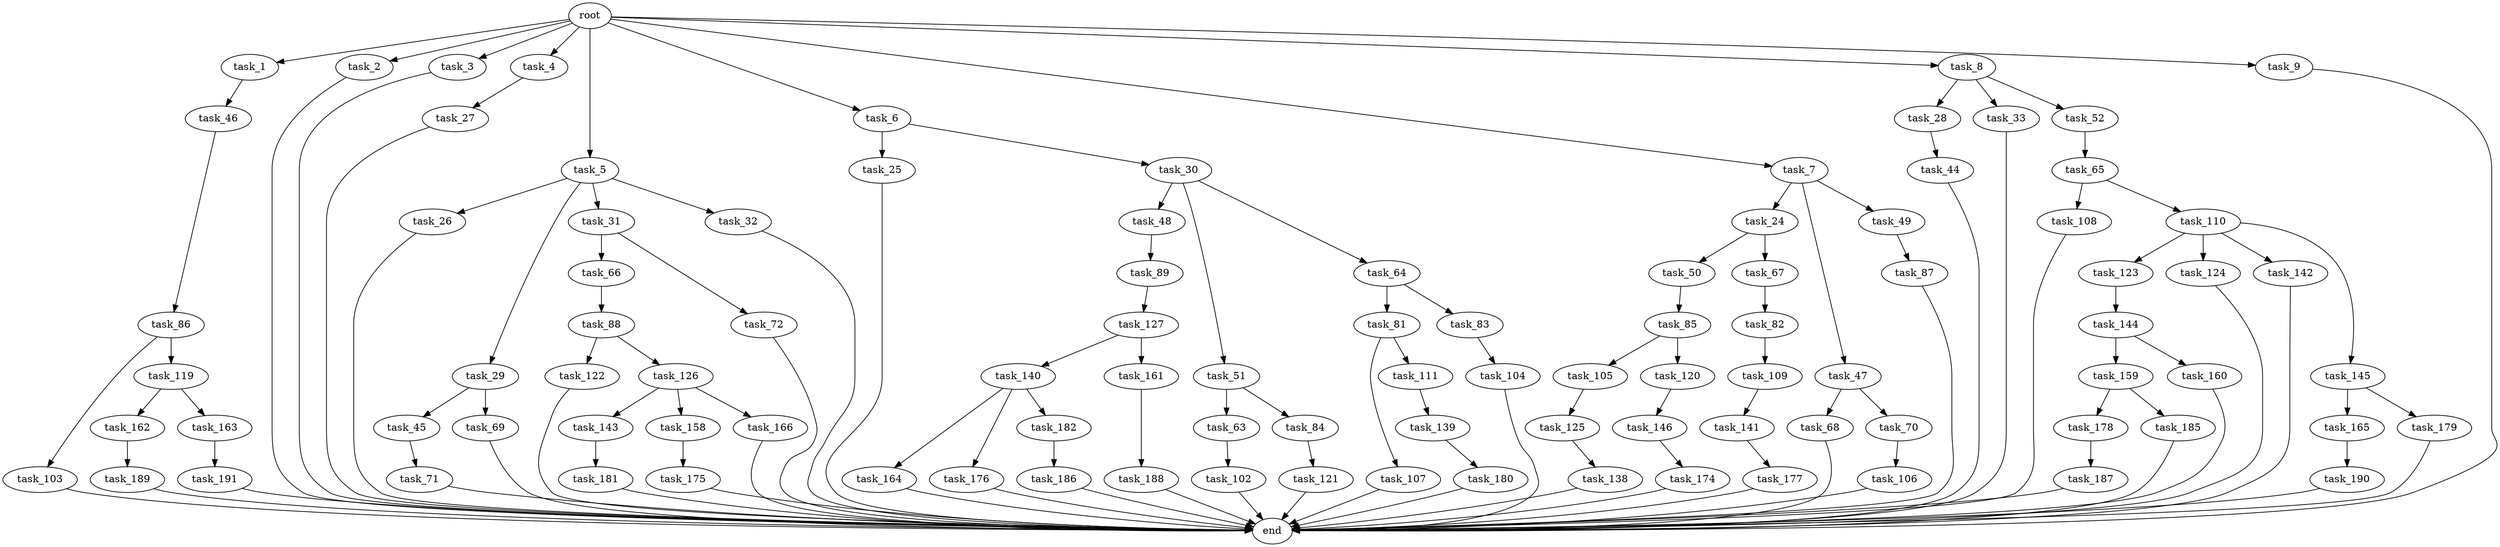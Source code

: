 digraph G {
  root [size="0.000000"];
  task_1 [size="1024.000000"];
  task_2 [size="1024.000000"];
  task_3 [size="1024.000000"];
  task_4 [size="1024.000000"];
  task_5 [size="1024.000000"];
  task_6 [size="1024.000000"];
  task_7 [size="1024.000000"];
  task_8 [size="1024.000000"];
  task_9 [size="1024.000000"];
  task_24 [size="858993459200.000000"];
  task_25 [size="309237645312.000000"];
  task_26 [size="34359738368.000000"];
  task_27 [size="695784701952.000000"];
  task_28 [size="420906795008.000000"];
  task_29 [size="34359738368.000000"];
  task_30 [size="309237645312.000000"];
  task_31 [size="34359738368.000000"];
  task_32 [size="34359738368.000000"];
  task_33 [size="420906795008.000000"];
  task_44 [size="137438953472.000000"];
  task_45 [size="420906795008.000000"];
  task_46 [size="420906795008.000000"];
  task_47 [size="858993459200.000000"];
  task_48 [size="858993459200.000000"];
  task_49 [size="858993459200.000000"];
  task_50 [size="77309411328.000000"];
  task_51 [size="858993459200.000000"];
  task_52 [size="420906795008.000000"];
  task_63 [size="214748364800.000000"];
  task_64 [size="858993459200.000000"];
  task_65 [size="309237645312.000000"];
  task_66 [size="858993459200.000000"];
  task_67 [size="77309411328.000000"];
  task_68 [size="137438953472.000000"];
  task_69 [size="420906795008.000000"];
  task_70 [size="137438953472.000000"];
  task_71 [size="420906795008.000000"];
  task_72 [size="858993459200.000000"];
  task_81 [size="695784701952.000000"];
  task_82 [size="34359738368.000000"];
  task_83 [size="695784701952.000000"];
  task_84 [size="214748364800.000000"];
  task_85 [size="214748364800.000000"];
  task_86 [size="137438953472.000000"];
  task_87 [size="695784701952.000000"];
  task_88 [size="420906795008.000000"];
  task_89 [size="695784701952.000000"];
  task_102 [size="214748364800.000000"];
  task_103 [size="420906795008.000000"];
  task_104 [size="214748364800.000000"];
  task_105 [size="34359738368.000000"];
  task_106 [size="214748364800.000000"];
  task_107 [size="695784701952.000000"];
  task_108 [size="34359738368.000000"];
  task_109 [size="77309411328.000000"];
  task_110 [size="34359738368.000000"];
  task_111 [size="695784701952.000000"];
  task_119 [size="420906795008.000000"];
  task_120 [size="34359738368.000000"];
  task_121 [size="34359738368.000000"];
  task_122 [size="77309411328.000000"];
  task_123 [size="549755813888.000000"];
  task_124 [size="549755813888.000000"];
  task_125 [size="137438953472.000000"];
  task_126 [size="77309411328.000000"];
  task_127 [size="549755813888.000000"];
  task_138 [size="420906795008.000000"];
  task_139 [size="77309411328.000000"];
  task_140 [size="695784701952.000000"];
  task_141 [size="858993459200.000000"];
  task_142 [size="549755813888.000000"];
  task_143 [size="34359738368.000000"];
  task_144 [size="214748364800.000000"];
  task_145 [size="549755813888.000000"];
  task_146 [size="309237645312.000000"];
  task_158 [size="34359738368.000000"];
  task_159 [size="549755813888.000000"];
  task_160 [size="549755813888.000000"];
  task_161 [size="695784701952.000000"];
  task_162 [size="420906795008.000000"];
  task_163 [size="420906795008.000000"];
  task_164 [size="695784701952.000000"];
  task_165 [size="137438953472.000000"];
  task_166 [size="34359738368.000000"];
  task_174 [size="214748364800.000000"];
  task_175 [size="858993459200.000000"];
  task_176 [size="695784701952.000000"];
  task_177 [size="420906795008.000000"];
  task_178 [size="77309411328.000000"];
  task_179 [size="137438953472.000000"];
  task_180 [size="34359738368.000000"];
  task_181 [size="34359738368.000000"];
  task_182 [size="695784701952.000000"];
  task_185 [size="77309411328.000000"];
  task_186 [size="137438953472.000000"];
  task_187 [size="77309411328.000000"];
  task_188 [size="695784701952.000000"];
  task_189 [size="77309411328.000000"];
  task_190 [size="137438953472.000000"];
  task_191 [size="549755813888.000000"];
  end [size="0.000000"];

  root -> task_1 [size="1.000000"];
  root -> task_2 [size="1.000000"];
  root -> task_3 [size="1.000000"];
  root -> task_4 [size="1.000000"];
  root -> task_5 [size="1.000000"];
  root -> task_6 [size="1.000000"];
  root -> task_7 [size="1.000000"];
  root -> task_8 [size="1.000000"];
  root -> task_9 [size="1.000000"];
  task_1 -> task_46 [size="411041792.000000"];
  task_2 -> end [size="1.000000"];
  task_3 -> end [size="1.000000"];
  task_4 -> task_27 [size="679477248.000000"];
  task_5 -> task_26 [size="33554432.000000"];
  task_5 -> task_29 [size="33554432.000000"];
  task_5 -> task_31 [size="33554432.000000"];
  task_5 -> task_32 [size="33554432.000000"];
  task_6 -> task_25 [size="301989888.000000"];
  task_6 -> task_30 [size="301989888.000000"];
  task_7 -> task_24 [size="838860800.000000"];
  task_7 -> task_47 [size="838860800.000000"];
  task_7 -> task_49 [size="838860800.000000"];
  task_8 -> task_28 [size="411041792.000000"];
  task_8 -> task_33 [size="411041792.000000"];
  task_8 -> task_52 [size="411041792.000000"];
  task_9 -> end [size="1.000000"];
  task_24 -> task_50 [size="75497472.000000"];
  task_24 -> task_67 [size="75497472.000000"];
  task_25 -> end [size="1.000000"];
  task_26 -> end [size="1.000000"];
  task_27 -> end [size="1.000000"];
  task_28 -> task_44 [size="134217728.000000"];
  task_29 -> task_45 [size="411041792.000000"];
  task_29 -> task_69 [size="411041792.000000"];
  task_30 -> task_48 [size="838860800.000000"];
  task_30 -> task_51 [size="838860800.000000"];
  task_30 -> task_64 [size="838860800.000000"];
  task_31 -> task_66 [size="838860800.000000"];
  task_31 -> task_72 [size="838860800.000000"];
  task_32 -> end [size="1.000000"];
  task_33 -> end [size="1.000000"];
  task_44 -> end [size="1.000000"];
  task_45 -> task_71 [size="411041792.000000"];
  task_46 -> task_86 [size="134217728.000000"];
  task_47 -> task_68 [size="134217728.000000"];
  task_47 -> task_70 [size="134217728.000000"];
  task_48 -> task_89 [size="679477248.000000"];
  task_49 -> task_87 [size="679477248.000000"];
  task_50 -> task_85 [size="209715200.000000"];
  task_51 -> task_63 [size="209715200.000000"];
  task_51 -> task_84 [size="209715200.000000"];
  task_52 -> task_65 [size="301989888.000000"];
  task_63 -> task_102 [size="209715200.000000"];
  task_64 -> task_81 [size="679477248.000000"];
  task_64 -> task_83 [size="679477248.000000"];
  task_65 -> task_108 [size="33554432.000000"];
  task_65 -> task_110 [size="33554432.000000"];
  task_66 -> task_88 [size="411041792.000000"];
  task_67 -> task_82 [size="33554432.000000"];
  task_68 -> end [size="1.000000"];
  task_69 -> end [size="1.000000"];
  task_70 -> task_106 [size="209715200.000000"];
  task_71 -> end [size="1.000000"];
  task_72 -> end [size="1.000000"];
  task_81 -> task_107 [size="679477248.000000"];
  task_81 -> task_111 [size="679477248.000000"];
  task_82 -> task_109 [size="75497472.000000"];
  task_83 -> task_104 [size="209715200.000000"];
  task_84 -> task_121 [size="33554432.000000"];
  task_85 -> task_105 [size="33554432.000000"];
  task_85 -> task_120 [size="33554432.000000"];
  task_86 -> task_103 [size="411041792.000000"];
  task_86 -> task_119 [size="411041792.000000"];
  task_87 -> end [size="1.000000"];
  task_88 -> task_122 [size="75497472.000000"];
  task_88 -> task_126 [size="75497472.000000"];
  task_89 -> task_127 [size="536870912.000000"];
  task_102 -> end [size="1.000000"];
  task_103 -> end [size="1.000000"];
  task_104 -> end [size="1.000000"];
  task_105 -> task_125 [size="134217728.000000"];
  task_106 -> end [size="1.000000"];
  task_107 -> end [size="1.000000"];
  task_108 -> end [size="1.000000"];
  task_109 -> task_141 [size="838860800.000000"];
  task_110 -> task_123 [size="536870912.000000"];
  task_110 -> task_124 [size="536870912.000000"];
  task_110 -> task_142 [size="536870912.000000"];
  task_110 -> task_145 [size="536870912.000000"];
  task_111 -> task_139 [size="75497472.000000"];
  task_119 -> task_162 [size="411041792.000000"];
  task_119 -> task_163 [size="411041792.000000"];
  task_120 -> task_146 [size="301989888.000000"];
  task_121 -> end [size="1.000000"];
  task_122 -> end [size="1.000000"];
  task_123 -> task_144 [size="209715200.000000"];
  task_124 -> end [size="1.000000"];
  task_125 -> task_138 [size="411041792.000000"];
  task_126 -> task_143 [size="33554432.000000"];
  task_126 -> task_158 [size="33554432.000000"];
  task_126 -> task_166 [size="33554432.000000"];
  task_127 -> task_140 [size="679477248.000000"];
  task_127 -> task_161 [size="679477248.000000"];
  task_138 -> end [size="1.000000"];
  task_139 -> task_180 [size="33554432.000000"];
  task_140 -> task_164 [size="679477248.000000"];
  task_140 -> task_176 [size="679477248.000000"];
  task_140 -> task_182 [size="679477248.000000"];
  task_141 -> task_177 [size="411041792.000000"];
  task_142 -> end [size="1.000000"];
  task_143 -> task_181 [size="33554432.000000"];
  task_144 -> task_159 [size="536870912.000000"];
  task_144 -> task_160 [size="536870912.000000"];
  task_145 -> task_165 [size="134217728.000000"];
  task_145 -> task_179 [size="134217728.000000"];
  task_146 -> task_174 [size="209715200.000000"];
  task_158 -> task_175 [size="838860800.000000"];
  task_159 -> task_178 [size="75497472.000000"];
  task_159 -> task_185 [size="75497472.000000"];
  task_160 -> end [size="1.000000"];
  task_161 -> task_188 [size="679477248.000000"];
  task_162 -> task_189 [size="75497472.000000"];
  task_163 -> task_191 [size="536870912.000000"];
  task_164 -> end [size="1.000000"];
  task_165 -> task_190 [size="134217728.000000"];
  task_166 -> end [size="1.000000"];
  task_174 -> end [size="1.000000"];
  task_175 -> end [size="1.000000"];
  task_176 -> end [size="1.000000"];
  task_177 -> end [size="1.000000"];
  task_178 -> task_187 [size="75497472.000000"];
  task_179 -> end [size="1.000000"];
  task_180 -> end [size="1.000000"];
  task_181 -> end [size="1.000000"];
  task_182 -> task_186 [size="134217728.000000"];
  task_185 -> end [size="1.000000"];
  task_186 -> end [size="1.000000"];
  task_187 -> end [size="1.000000"];
  task_188 -> end [size="1.000000"];
  task_189 -> end [size="1.000000"];
  task_190 -> end [size="1.000000"];
  task_191 -> end [size="1.000000"];
}
